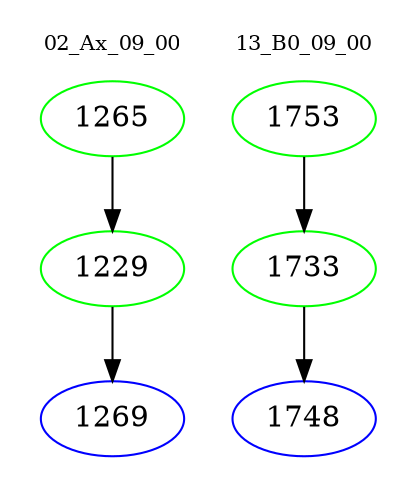 digraph{
subgraph cluster_0 {
color = white
label = "02_Ax_09_00";
fontsize=10;
T0_1265 [label="1265", color="green"]
T0_1265 -> T0_1229 [color="black"]
T0_1229 [label="1229", color="green"]
T0_1229 -> T0_1269 [color="black"]
T0_1269 [label="1269", color="blue"]
}
subgraph cluster_1 {
color = white
label = "13_B0_09_00";
fontsize=10;
T1_1753 [label="1753", color="green"]
T1_1753 -> T1_1733 [color="black"]
T1_1733 [label="1733", color="green"]
T1_1733 -> T1_1748 [color="black"]
T1_1748 [label="1748", color="blue"]
}
}
